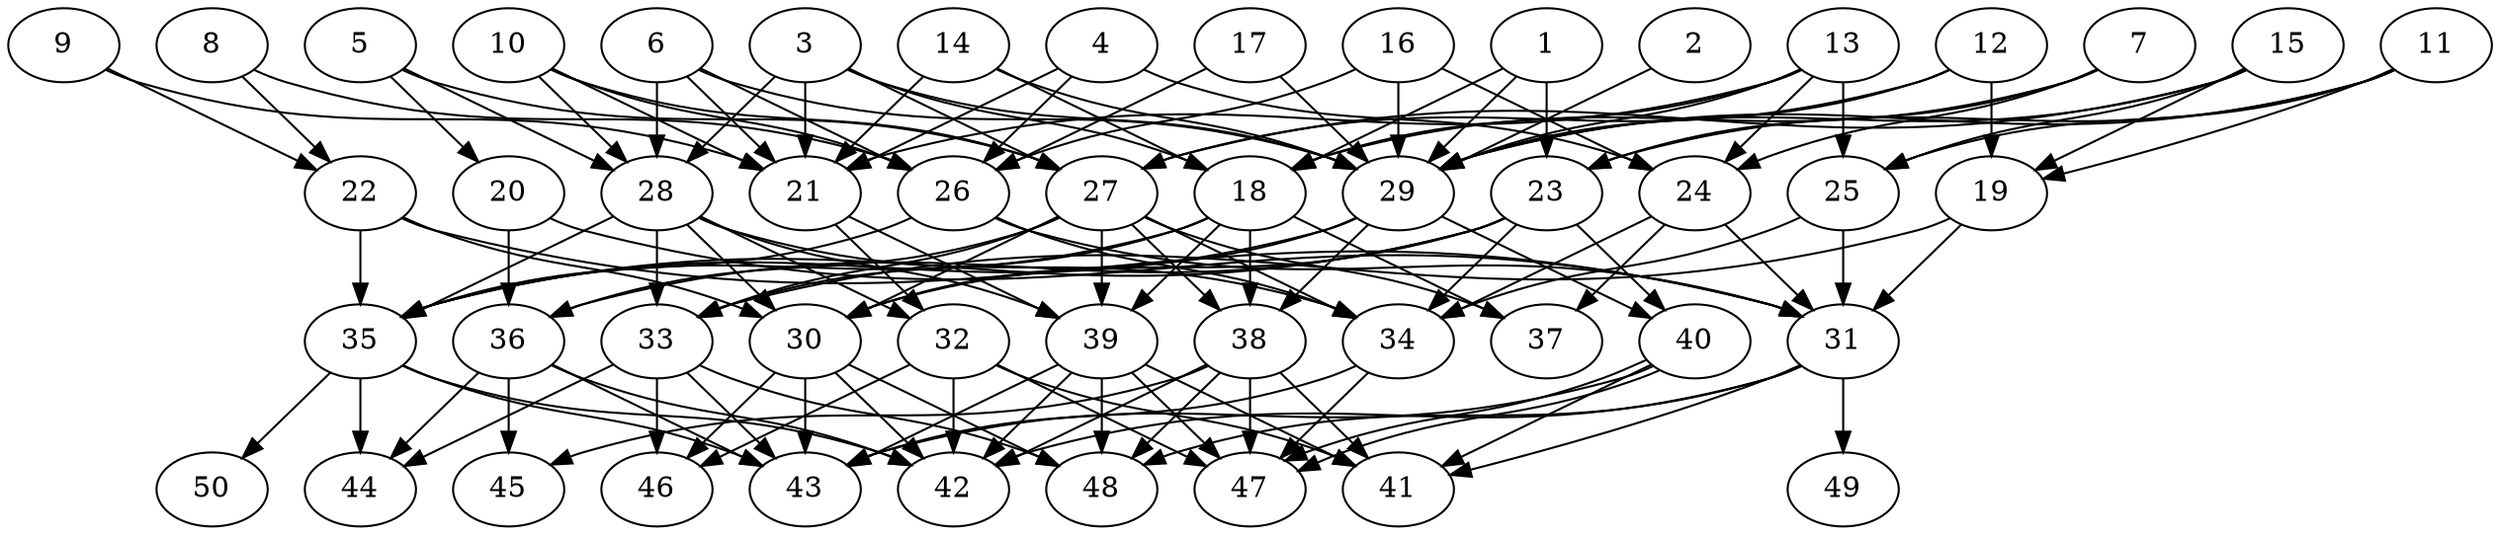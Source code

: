 // DAG automatically generated by daggen at Thu Oct  3 14:07:58 2019
// ./daggen --dot -n 50 --ccr 0.3 --fat 0.7 --regular 0.7 --density 0.6 --mindata 5242880 --maxdata 52428800 
digraph G {
  1 [size="164959573", alpha="0.15", expect_size="49487872"] 
  1 -> 18 [size ="49487872"]
  1 -> 23 [size ="49487872"]
  1 -> 29 [size ="49487872"]
  2 [size="174458880", alpha="0.03", expect_size="52337664"] 
  2 -> 29 [size ="52337664"]
  3 [size="98788693", alpha="0.17", expect_size="29636608"] 
  3 -> 18 [size ="29636608"]
  3 -> 21 [size ="29636608"]
  3 -> 27 [size ="29636608"]
  3 -> 28 [size ="29636608"]
  3 -> 29 [size ="29636608"]
  4 [size="127402667", alpha="0.17", expect_size="38220800"] 
  4 -> 21 [size ="38220800"]
  4 -> 24 [size ="38220800"]
  4 -> 26 [size ="38220800"]
  5 [size="169837227", alpha="0.02", expect_size="50951168"] 
  5 -> 20 [size ="50951168"]
  5 -> 27 [size ="50951168"]
  5 -> 28 [size ="50951168"]
  6 [size="137823573", alpha="0.12", expect_size="41347072"] 
  6 -> 21 [size ="41347072"]
  6 -> 26 [size ="41347072"]
  6 -> 28 [size ="41347072"]
  6 -> 29 [size ="41347072"]
  7 [size="105847467", alpha="0.05", expect_size="31754240"] 
  7 -> 18 [size ="31754240"]
  7 -> 23 [size ="31754240"]
  7 -> 24 [size ="31754240"]
  8 [size="129665707", alpha="0.16", expect_size="38899712"] 
  8 -> 22 [size ="38899712"]
  8 -> 26 [size ="38899712"]
  9 [size="39536640", alpha="0.19", expect_size="11860992"] 
  9 -> 21 [size ="11860992"]
  9 -> 22 [size ="11860992"]
  10 [size="154811733", alpha="0.02", expect_size="46443520"] 
  10 -> 21 [size ="46443520"]
  10 -> 26 [size ="46443520"]
  10 -> 27 [size ="46443520"]
  10 -> 28 [size ="46443520"]
  11 [size="65488213", alpha="0.05", expect_size="19646464"] 
  11 -> 19 [size ="19646464"]
  11 -> 23 [size ="19646464"]
  11 -> 25 [size ="19646464"]
  11 -> 29 [size ="19646464"]
  12 [size="22510933", alpha="0.10", expect_size="6753280"] 
  12 -> 19 [size ="6753280"]
  12 -> 27 [size ="6753280"]
  12 -> 29 [size ="6753280"]
  13 [size="49708373", alpha="0.18", expect_size="14912512"] 
  13 -> 18 [size ="14912512"]
  13 -> 21 [size ="14912512"]
  13 -> 24 [size ="14912512"]
  13 -> 25 [size ="14912512"]
  13 -> 29 [size ="14912512"]
  14 [size="23459840", alpha="0.03", expect_size="7037952"] 
  14 -> 18 [size ="7037952"]
  14 -> 21 [size ="7037952"]
  14 -> 29 [size ="7037952"]
  15 [size="160976213", alpha="0.16", expect_size="48292864"] 
  15 -> 19 [size ="48292864"]
  15 -> 25 [size ="48292864"]
  15 -> 27 [size ="48292864"]
  15 -> 29 [size ="48292864"]
  16 [size="18899627", alpha="0.17", expect_size="5669888"] 
  16 -> 24 [size ="5669888"]
  16 -> 26 [size ="5669888"]
  16 -> 29 [size ="5669888"]
  17 [size="115548160", alpha="0.17", expect_size="34664448"] 
  17 -> 26 [size ="34664448"]
  17 -> 29 [size ="34664448"]
  18 [size="155972267", alpha="0.04", expect_size="46791680"] 
  18 -> 33 [size ="46791680"]
  18 -> 35 [size ="46791680"]
  18 -> 37 [size ="46791680"]
  18 -> 38 [size ="46791680"]
  18 -> 39 [size ="46791680"]
  19 [size="126679040", alpha="0.16", expect_size="38003712"] 
  19 -> 31 [size ="38003712"]
  19 -> 33 [size ="38003712"]
  20 [size="119309653", alpha="0.12", expect_size="35792896"] 
  20 -> 31 [size ="35792896"]
  20 -> 36 [size ="35792896"]
  21 [size="136256853", alpha="0.06", expect_size="40877056"] 
  21 -> 32 [size ="40877056"]
  21 -> 39 [size ="40877056"]
  22 [size="173765973", alpha="0.00", expect_size="52129792"] 
  22 -> 30 [size ="52129792"]
  22 -> 31 [size ="52129792"]
  22 -> 35 [size ="52129792"]
  23 [size="92573013", alpha="0.05", expect_size="27771904"] 
  23 -> 30 [size ="27771904"]
  23 -> 34 [size ="27771904"]
  23 -> 35 [size ="27771904"]
  23 -> 36 [size ="27771904"]
  23 -> 40 [size ="27771904"]
  24 [size="76219733", alpha="0.04", expect_size="22865920"] 
  24 -> 31 [size ="22865920"]
  24 -> 34 [size ="22865920"]
  24 -> 37 [size ="22865920"]
  25 [size="100939093", alpha="0.02", expect_size="30281728"] 
  25 -> 31 [size ="30281728"]
  25 -> 34 [size ="30281728"]
  26 [size="70021120", alpha="0.15", expect_size="21006336"] 
  26 -> 31 [size ="21006336"]
  26 -> 34 [size ="21006336"]
  26 -> 35 [size ="21006336"]
  27 [size="43267413", alpha="0.20", expect_size="12980224"] 
  27 -> 30 [size ="12980224"]
  27 -> 33 [size ="12980224"]
  27 -> 34 [size ="12980224"]
  27 -> 36 [size ="12980224"]
  27 -> 37 [size ="12980224"]
  27 -> 38 [size ="12980224"]
  27 -> 39 [size ="12980224"]
  28 [size="20551680", alpha="0.19", expect_size="6165504"] 
  28 -> 30 [size ="6165504"]
  28 -> 32 [size ="6165504"]
  28 -> 33 [size ="6165504"]
  28 -> 34 [size ="6165504"]
  28 -> 35 [size ="6165504"]
  28 -> 39 [size ="6165504"]
  29 [size="49595733", alpha="0.00", expect_size="14878720"] 
  29 -> 30 [size ="14878720"]
  29 -> 35 [size ="14878720"]
  29 -> 38 [size ="14878720"]
  29 -> 40 [size ="14878720"]
  30 [size="17766400", alpha="0.20", expect_size="5329920"] 
  30 -> 42 [size ="5329920"]
  30 -> 43 [size ="5329920"]
  30 -> 46 [size ="5329920"]
  30 -> 48 [size ="5329920"]
  31 [size="109141333", alpha="0.05", expect_size="32742400"] 
  31 -> 41 [size ="32742400"]
  31 -> 42 [size ="32742400"]
  31 -> 48 [size ="32742400"]
  31 -> 49 [size ="32742400"]
  32 [size="156631040", alpha="0.11", expect_size="46989312"] 
  32 -> 41 [size ="46989312"]
  32 -> 42 [size ="46989312"]
  32 -> 46 [size ="46989312"]
  32 -> 47 [size ="46989312"]
  33 [size="159935147", alpha="0.01", expect_size="47980544"] 
  33 -> 43 [size ="47980544"]
  33 -> 44 [size ="47980544"]
  33 -> 46 [size ="47980544"]
  33 -> 48 [size ="47980544"]
  34 [size="43076267", alpha="0.12", expect_size="12922880"] 
  34 -> 43 [size ="12922880"]
  34 -> 47 [size ="12922880"]
  35 [size="73274027", alpha="0.01", expect_size="21982208"] 
  35 -> 42 [size ="21982208"]
  35 -> 43 [size ="21982208"]
  35 -> 44 [size ="21982208"]
  35 -> 50 [size ="21982208"]
  36 [size="88316587", alpha="0.10", expect_size="26494976"] 
  36 -> 42 [size ="26494976"]
  36 -> 43 [size ="26494976"]
  36 -> 44 [size ="26494976"]
  36 -> 45 [size ="26494976"]
  37 [size="51261440", alpha="0.11", expect_size="15378432"] 
  38 [size="50483200", alpha="0.11", expect_size="15144960"] 
  38 -> 41 [size ="15144960"]
  38 -> 42 [size ="15144960"]
  38 -> 45 [size ="15144960"]
  38 -> 47 [size ="15144960"]
  38 -> 48 [size ="15144960"]
  39 [size="40888320", alpha="0.04", expect_size="12266496"] 
  39 -> 41 [size ="12266496"]
  39 -> 42 [size ="12266496"]
  39 -> 43 [size ="12266496"]
  39 -> 47 [size ="12266496"]
  39 -> 48 [size ="12266496"]
  40 [size="44533760", alpha="0.10", expect_size="13360128"] 
  40 -> 41 [size ="13360128"]
  40 -> 43 [size ="13360128"]
  40 -> 47 [size ="13360128"]
  40 -> 47 [size ="13360128"]
  41 [size="41472000", alpha="0.11", expect_size="12441600"] 
  42 [size="79714987", alpha="0.12", expect_size="23914496"] 
  43 [size="164304213", alpha="0.03", expect_size="49291264"] 
  44 [size="170181973", alpha="0.01", expect_size="51054592"] 
  45 [size="103335253", alpha="0.10", expect_size="31000576"] 
  46 [size="107267413", alpha="0.05", expect_size="32180224"] 
  47 [size="26118827", alpha="0.04", expect_size="7835648"] 
  48 [size="115247787", alpha="0.03", expect_size="34574336"] 
  49 [size="41294507", alpha="0.06", expect_size="12388352"] 
  50 [size="70748160", alpha="0.09", expect_size="21224448"] 
}
